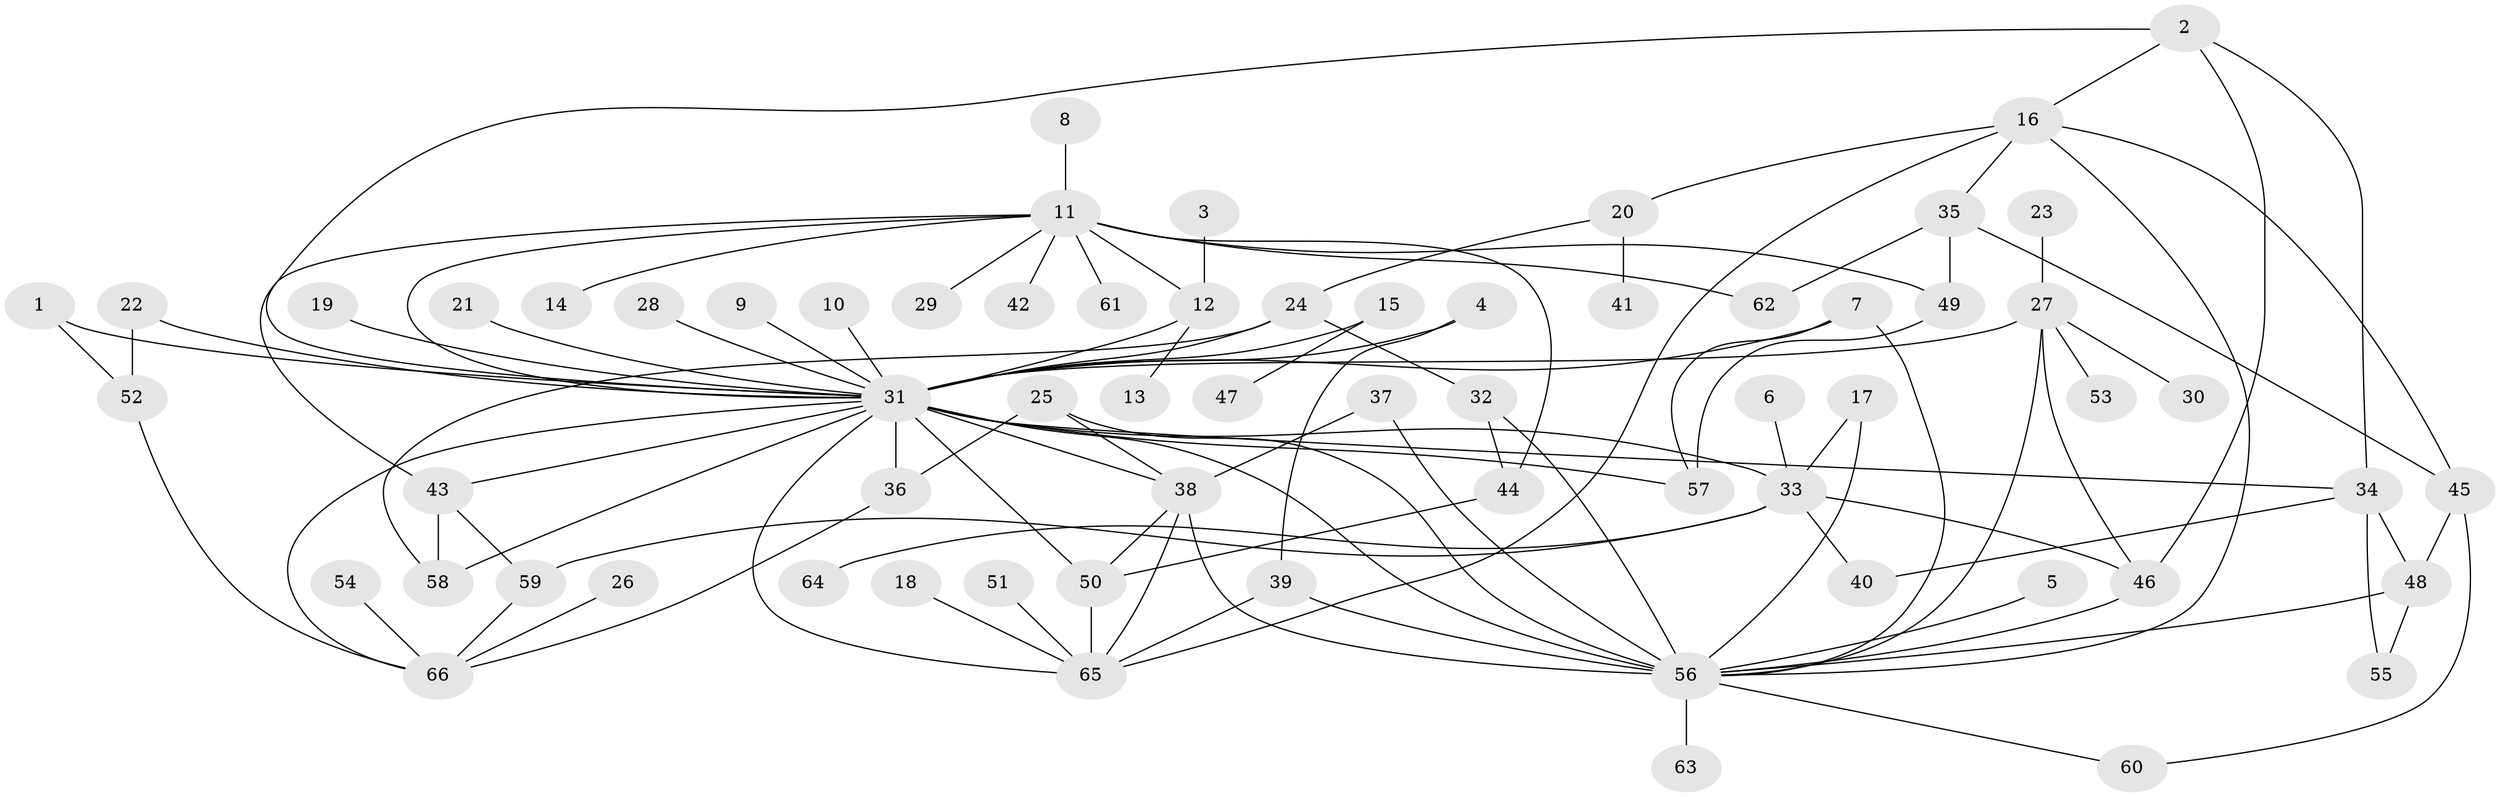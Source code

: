 // original degree distribution, {3: 0.1834862385321101, 32: 0.009174311926605505, 6: 0.03669724770642202, 21: 0.009174311926605505, 8: 0.01834862385321101, 4: 0.05504587155963303, 2: 0.22018348623853212, 1: 0.4036697247706422, 5: 0.045871559633027525, 10: 0.009174311926605505, 12: 0.009174311926605505}
// Generated by graph-tools (version 1.1) at 2025/36/03/04/25 23:36:43]
// undirected, 66 vertices, 106 edges
graph export_dot {
  node [color=gray90,style=filled];
  1;
  2;
  3;
  4;
  5;
  6;
  7;
  8;
  9;
  10;
  11;
  12;
  13;
  14;
  15;
  16;
  17;
  18;
  19;
  20;
  21;
  22;
  23;
  24;
  25;
  26;
  27;
  28;
  29;
  30;
  31;
  32;
  33;
  34;
  35;
  36;
  37;
  38;
  39;
  40;
  41;
  42;
  43;
  44;
  45;
  46;
  47;
  48;
  49;
  50;
  51;
  52;
  53;
  54;
  55;
  56;
  57;
  58;
  59;
  60;
  61;
  62;
  63;
  64;
  65;
  66;
  1 -- 31 [weight=1.0];
  1 -- 52 [weight=1.0];
  2 -- 16 [weight=1.0];
  2 -- 31 [weight=1.0];
  2 -- 34 [weight=1.0];
  2 -- 46 [weight=1.0];
  3 -- 12 [weight=1.0];
  4 -- 31 [weight=1.0];
  4 -- 39 [weight=1.0];
  5 -- 56 [weight=1.0];
  6 -- 33 [weight=1.0];
  7 -- 31 [weight=1.0];
  7 -- 56 [weight=1.0];
  7 -- 57 [weight=1.0];
  8 -- 11 [weight=1.0];
  9 -- 31 [weight=1.0];
  10 -- 31 [weight=1.0];
  11 -- 12 [weight=1.0];
  11 -- 14 [weight=1.0];
  11 -- 29 [weight=1.0];
  11 -- 31 [weight=1.0];
  11 -- 42 [weight=1.0];
  11 -- 43 [weight=1.0];
  11 -- 44 [weight=1.0];
  11 -- 49 [weight=1.0];
  11 -- 61 [weight=1.0];
  11 -- 62 [weight=1.0];
  12 -- 13 [weight=1.0];
  12 -- 31 [weight=1.0];
  15 -- 31 [weight=1.0];
  15 -- 47 [weight=1.0];
  16 -- 20 [weight=1.0];
  16 -- 35 [weight=1.0];
  16 -- 45 [weight=1.0];
  16 -- 56 [weight=1.0];
  16 -- 65 [weight=1.0];
  17 -- 33 [weight=1.0];
  17 -- 56 [weight=1.0];
  18 -- 65 [weight=1.0];
  19 -- 31 [weight=1.0];
  20 -- 24 [weight=1.0];
  20 -- 41 [weight=1.0];
  21 -- 31 [weight=1.0];
  22 -- 31 [weight=1.0];
  22 -- 52 [weight=1.0];
  23 -- 27 [weight=1.0];
  24 -- 31 [weight=2.0];
  24 -- 32 [weight=1.0];
  24 -- 58 [weight=1.0];
  25 -- 36 [weight=1.0];
  25 -- 38 [weight=1.0];
  25 -- 56 [weight=1.0];
  26 -- 66 [weight=1.0];
  27 -- 30 [weight=1.0];
  27 -- 31 [weight=1.0];
  27 -- 46 [weight=1.0];
  27 -- 53 [weight=1.0];
  27 -- 56 [weight=1.0];
  28 -- 31 [weight=1.0];
  31 -- 33 [weight=1.0];
  31 -- 34 [weight=1.0];
  31 -- 36 [weight=1.0];
  31 -- 38 [weight=1.0];
  31 -- 43 [weight=1.0];
  31 -- 50 [weight=1.0];
  31 -- 56 [weight=1.0];
  31 -- 57 [weight=1.0];
  31 -- 58 [weight=1.0];
  31 -- 65 [weight=1.0];
  31 -- 66 [weight=1.0];
  32 -- 44 [weight=1.0];
  32 -- 56 [weight=1.0];
  33 -- 40 [weight=1.0];
  33 -- 46 [weight=1.0];
  33 -- 59 [weight=1.0];
  33 -- 64 [weight=1.0];
  34 -- 40 [weight=1.0];
  34 -- 48 [weight=1.0];
  34 -- 55 [weight=1.0];
  35 -- 45 [weight=1.0];
  35 -- 49 [weight=1.0];
  35 -- 62 [weight=1.0];
  36 -- 66 [weight=1.0];
  37 -- 38 [weight=1.0];
  37 -- 56 [weight=1.0];
  38 -- 50 [weight=1.0];
  38 -- 56 [weight=3.0];
  38 -- 65 [weight=1.0];
  39 -- 56 [weight=1.0];
  39 -- 65 [weight=1.0];
  43 -- 58 [weight=2.0];
  43 -- 59 [weight=1.0];
  44 -- 50 [weight=1.0];
  45 -- 48 [weight=1.0];
  45 -- 60 [weight=1.0];
  46 -- 56 [weight=1.0];
  48 -- 55 [weight=1.0];
  48 -- 56 [weight=1.0];
  49 -- 57 [weight=1.0];
  50 -- 65 [weight=1.0];
  51 -- 65 [weight=1.0];
  52 -- 66 [weight=1.0];
  54 -- 66 [weight=1.0];
  56 -- 60 [weight=1.0];
  56 -- 63 [weight=1.0];
  59 -- 66 [weight=1.0];
}
